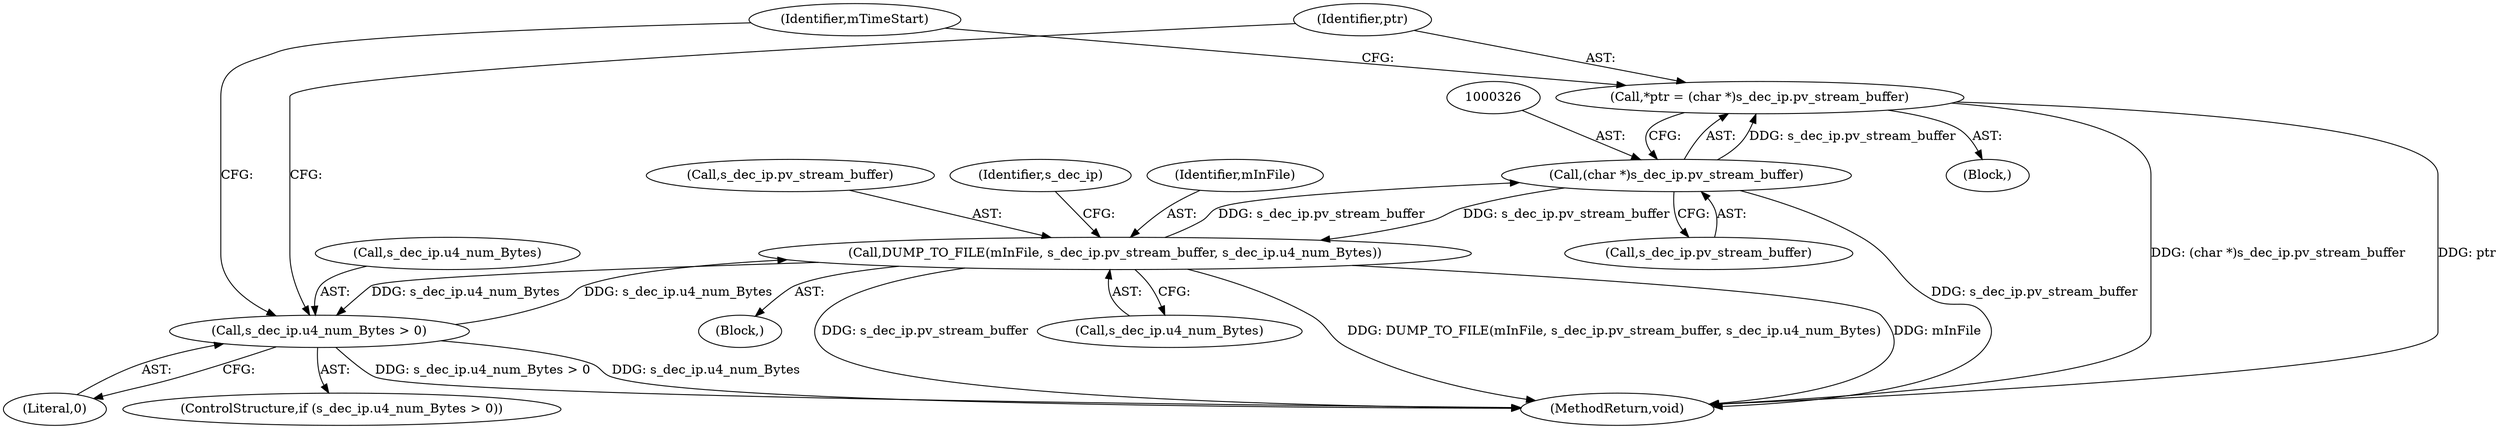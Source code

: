 digraph "0_Android_918eeaa29d99d257282fafec931b4bda0e3bae12_3@pointer" {
"1000323" [label="(Call,*ptr = (char *)s_dec_ip.pv_stream_buffer)"];
"1000325" [label="(Call,(char *)s_dec_ip.pv_stream_buffer)"];
"1000307" [label="(Call,DUMP_TO_FILE(mInFile, s_dec_ip.pv_stream_buffer, s_dec_ip.u4_num_Bytes))"];
"1000316" [label="(Call,s_dec_ip.u4_num_Bytes > 0)"];
"1000316" [label="(Call,s_dec_ip.u4_num_Bytes > 0)"];
"1000315" [label="(ControlStructure,if (s_dec_ip.u4_num_Bytes > 0))"];
"1000327" [label="(Call,s_dec_ip.pv_stream_buffer)"];
"1000317" [label="(Call,s_dec_ip.u4_num_Bytes)"];
"1000312" [label="(Call,s_dec_ip.u4_num_Bytes)"];
"1000321" [label="(Block,)"];
"1000307" [label="(Call,DUMP_TO_FILE(mInFile, s_dec_ip.pv_stream_buffer, s_dec_ip.u4_num_Bytes))"];
"1000323" [label="(Call,*ptr = (char *)s_dec_ip.pv_stream_buffer)"];
"1000325" [label="(Call,(char *)s_dec_ip.pv_stream_buffer)"];
"1000309" [label="(Call,s_dec_ip.pv_stream_buffer)"];
"1000320" [label="(Literal,0)"];
"1000318" [label="(Identifier,s_dec_ip)"];
"1000676" [label="(MethodReturn,void)"];
"1000308" [label="(Identifier,mInFile)"];
"1000332" [label="(Identifier,mTimeStart)"];
"1000292" [label="(Block,)"];
"1000324" [label="(Identifier,ptr)"];
"1000323" -> "1000321"  [label="AST: "];
"1000323" -> "1000325"  [label="CFG: "];
"1000324" -> "1000323"  [label="AST: "];
"1000325" -> "1000323"  [label="AST: "];
"1000332" -> "1000323"  [label="CFG: "];
"1000323" -> "1000676"  [label="DDG: ptr"];
"1000323" -> "1000676"  [label="DDG: (char *)s_dec_ip.pv_stream_buffer"];
"1000325" -> "1000323"  [label="DDG: s_dec_ip.pv_stream_buffer"];
"1000325" -> "1000327"  [label="CFG: "];
"1000326" -> "1000325"  [label="AST: "];
"1000327" -> "1000325"  [label="AST: "];
"1000325" -> "1000676"  [label="DDG: s_dec_ip.pv_stream_buffer"];
"1000325" -> "1000307"  [label="DDG: s_dec_ip.pv_stream_buffer"];
"1000307" -> "1000325"  [label="DDG: s_dec_ip.pv_stream_buffer"];
"1000307" -> "1000292"  [label="AST: "];
"1000307" -> "1000312"  [label="CFG: "];
"1000308" -> "1000307"  [label="AST: "];
"1000309" -> "1000307"  [label="AST: "];
"1000312" -> "1000307"  [label="AST: "];
"1000318" -> "1000307"  [label="CFG: "];
"1000307" -> "1000676"  [label="DDG: s_dec_ip.pv_stream_buffer"];
"1000307" -> "1000676"  [label="DDG: DUMP_TO_FILE(mInFile, s_dec_ip.pv_stream_buffer, s_dec_ip.u4_num_Bytes)"];
"1000307" -> "1000676"  [label="DDG: mInFile"];
"1000316" -> "1000307"  [label="DDG: s_dec_ip.u4_num_Bytes"];
"1000307" -> "1000316"  [label="DDG: s_dec_ip.u4_num_Bytes"];
"1000316" -> "1000315"  [label="AST: "];
"1000316" -> "1000320"  [label="CFG: "];
"1000317" -> "1000316"  [label="AST: "];
"1000320" -> "1000316"  [label="AST: "];
"1000324" -> "1000316"  [label="CFG: "];
"1000332" -> "1000316"  [label="CFG: "];
"1000316" -> "1000676"  [label="DDG: s_dec_ip.u4_num_Bytes > 0"];
"1000316" -> "1000676"  [label="DDG: s_dec_ip.u4_num_Bytes"];
}
